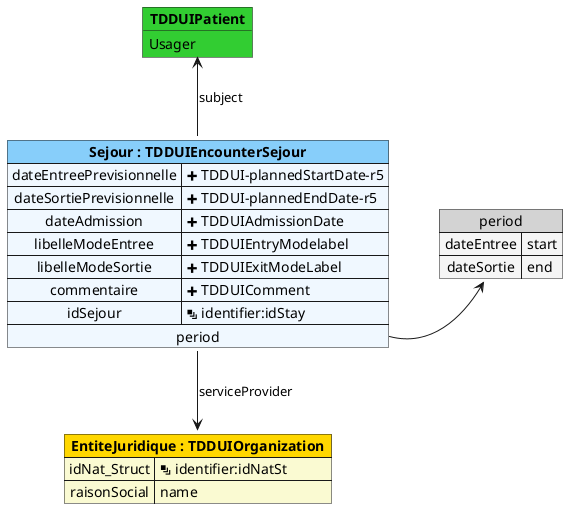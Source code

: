 @startuml

map "period" as period #back:WhiteSmoke;header:LightGray {
    dateEntree => start
    dateSortie => end
}

object "**TDDUIPatient**" as TDDUIPatient #LimeGreen {
    Usager
}

map "**EntiteJuridique : TDDUIOrganization**" as TDDUIOrganization #back:LightGoldenRodYellow;header:Gold {
    idNat_Struct => <&layers> identifier:idNatSt
    raisonSocial => name
}

map "**Sejour : TDDUIEncounterSejour**" as Sejour #back:AliceBlue;header:LightSkyBlue {
    dateEntreePrevisionnelle => <&plus> TDDUI-plannedStartDate-r5
    dateSortiePrevisionnelle => <&plus> TDDUI-plannedEndDate-r5
    dateAdmission => <&plus> TDDUIAdmissionDate
    libelleModeEntree => <&plus> TDDUIEntryModelabel
    libelleModeSortie => <&plus> TDDUIExitModeLabel
    commentaire => <&plus> TDDUIComment
    idSejour => <&layers> identifier:idStay
    period *-> period
}

Sejour -u-> TDDUIPatient : subject
Sejour -d-> TDDUIOrganization : serviceProvider

@enduml